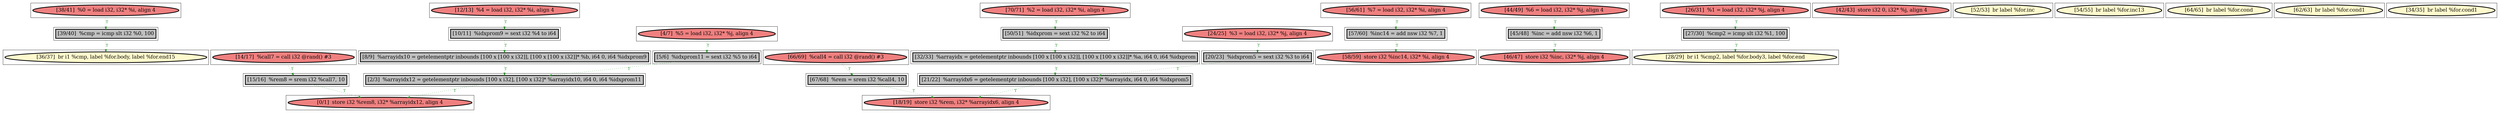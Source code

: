 
digraph G {



node1442->node1437 [style=dotted,color=forestgreen,label="T",fontcolor=forestgreen ]
node1420->node1424 [style=dotted,color=forestgreen,label="T",fontcolor=forestgreen ]
node1422->node1443 [style=dotted,color=forestgreen,label="T",fontcolor=forestgreen ]
node1443->node1421 [style=dotted,color=forestgreen,label="T",fontcolor=forestgreen ]
node1446->node1448 [style=dotted,color=forestgreen,label="T",fontcolor=forestgreen ]
node1417->node1415 [style=dotted,color=forestgreen,label="T",fontcolor=forestgreen ]
node1433->node1445 [style=dotted,color=forestgreen,label="T",fontcolor=forestgreen ]
node1447->node1449 [style=dotted,color=forestgreen,label="T",fontcolor=forestgreen ]
node1418->node1417 [style=dotted,color=forestgreen,label="T",fontcolor=forestgreen ]
node1434->node1421 [style=dotted,color=forestgreen,label="T",fontcolor=forestgreen ]
node1438->node1447 [style=dotted,color=forestgreen,label="T",fontcolor=forestgreen ]
node1436->node1415 [style=dotted,color=forestgreen,label="T",fontcolor=forestgreen ]
node1423->node1422 [style=dotted,color=forestgreen,label="T",fontcolor=forestgreen ]
node1430->node1446 [style=dotted,color=forestgreen,label="T",fontcolor=forestgreen ]
node1444->node1425 [style=dotted,color=forestgreen,label="T",fontcolor=forestgreen ]
node1426->node1444 [style=dotted,color=forestgreen,label="T",fontcolor=forestgreen ]
node1445->node1427 [style=dotted,color=forestgreen,label="T",fontcolor=forestgreen ]
node1415->node1414 [style=dotted,color=forestgreen,label="T",fontcolor=forestgreen ]
node1437->node1429 [style=dotted,color=forestgreen,label="T",fontcolor=forestgreen ]
node1427->node1443 [style=dotted,color=forestgreen,label="T",fontcolor=forestgreen ]
node1424->node1414 [style=dotted,color=forestgreen,label="T",fontcolor=forestgreen ]
node1435->node1434 [style=dotted,color=forestgreen,label="T",fontcolor=forestgreen ]
node1419->node1418 [style=dotted,color=forestgreen,label="T",fontcolor=forestgreen ]
node1416->node1436 [style=dotted,color=forestgreen,label="T",fontcolor=forestgreen ]


subgraph cluster33 {


node1447 [penwidth=3.0,fontsize=20,fillcolor=grey,label="[45/48]  %inc = add nsw i32 %6, 1",shape=rectangle,style=filled ]



}

subgraph cluster27 {


node1441 [penwidth=3.0,fontsize=20,fillcolor=lightcoral,label="[42/43]  store i32 0, i32* %j, align 4",shape=ellipse,style=filled ]



}

subgraph cluster28 {


node1442 [penwidth=3.0,fontsize=20,fillcolor=lightcoral,label="[38/41]  %0 = load i32, i32* %i, align 4",shape=ellipse,style=filled ]



}

subgraph cluster26 {


node1440 [penwidth=3.0,fontsize=20,fillcolor=lemonchiffon,label="[52/53]  br label %for.inc",shape=ellipse,style=filled ]



}

subgraph cluster29 {


node1443 [penwidth=3.0,fontsize=20,fillcolor=grey,label="[21/22]  %arrayidx6 = getelementptr inbounds [100 x i32], [100 x i32]* %arrayidx, i64 0, i64 %idxprom5",shape=rectangle,style=filled ]



}

subgraph cluster25 {


node1439 [penwidth=3.0,fontsize=20,fillcolor=lemonchiffon,label="[54/55]  br label %for.inc13",shape=ellipse,style=filled ]



}

subgraph cluster24 {


node1438 [penwidth=3.0,fontsize=20,fillcolor=lightcoral,label="[44/49]  %6 = load i32, i32* %j, align 4",shape=ellipse,style=filled ]



}

subgraph cluster22 {


node1436 [penwidth=3.0,fontsize=20,fillcolor=grey,label="[5/6]  %idxprom11 = sext i32 %5 to i64",shape=rectangle,style=filled ]



}

subgraph cluster20 {


node1434 [penwidth=3.0,fontsize=20,fillcolor=grey,label="[67/68]  %rem = srem i32 %call4, 10",shape=rectangle,style=filled ]



}

subgraph cluster18 {


node1432 [penwidth=3.0,fontsize=20,fillcolor=lemonchiffon,label="[64/65]  br label %for.cond",shape=ellipse,style=filled ]



}

subgraph cluster34 {


node1448 [penwidth=3.0,fontsize=20,fillcolor=lightcoral,label="[58/59]  store i32 %inc14, i32* %i, align 4",shape=ellipse,style=filled ]



}

subgraph cluster16 {


node1430 [penwidth=3.0,fontsize=20,fillcolor=lightcoral,label="[56/61]  %7 = load i32, i32* %i, align 4",shape=ellipse,style=filled ]



}

subgraph cluster17 {


node1431 [penwidth=3.0,fontsize=20,fillcolor=lemonchiffon,label="[62/63]  br label %for.cond1",shape=ellipse,style=filled ]



}

subgraph cluster4 {


node1418 [penwidth=3.0,fontsize=20,fillcolor=grey,label="[10/11]  %idxprom9 = sext i32 %4 to i64",shape=rectangle,style=filled ]



}

subgraph cluster3 {


node1417 [penwidth=3.0,fontsize=20,fillcolor=grey,label="[8/9]  %arrayidx10 = getelementptr inbounds [100 x [100 x i32]], [100 x [100 x i32]]* %b, i64 0, i64 %idxprom9",shape=rectangle,style=filled ]



}

subgraph cluster2 {


node1416 [penwidth=3.0,fontsize=20,fillcolor=lightcoral,label="[4/7]  %5 = load i32, i32* %j, align 4",shape=ellipse,style=filled ]



}

subgraph cluster1 {


node1415 [penwidth=3.0,fontsize=20,fillcolor=grey,label="[2/3]  %arrayidx12 = getelementptr inbounds [100 x i32], [100 x i32]* %arrayidx10, i64 0, i64 %idxprom11",shape=rectangle,style=filled ]



}

subgraph cluster12 {


node1426 [penwidth=3.0,fontsize=20,fillcolor=lightcoral,label="[26/31]  %1 = load i32, i32* %j, align 4",shape=ellipse,style=filled ]



}

subgraph cluster32 {


node1446 [penwidth=3.0,fontsize=20,fillcolor=grey,label="[57/60]  %inc14 = add nsw i32 %7, 1",shape=rectangle,style=filled ]



}

subgraph cluster5 {


node1419 [penwidth=3.0,fontsize=20,fillcolor=lightcoral,label="[12/13]  %4 = load i32, i32* %i, align 4",shape=ellipse,style=filled ]



}

subgraph cluster0 {


node1414 [penwidth=3.0,fontsize=20,fillcolor=lightcoral,label="[0/1]  store i32 %rem8, i32* %arrayidx12, align 4",shape=ellipse,style=filled ]



}

subgraph cluster31 {


node1445 [penwidth=3.0,fontsize=20,fillcolor=grey,label="[50/51]  %idxprom = sext i32 %2 to i64",shape=rectangle,style=filled ]



}

subgraph cluster30 {


node1444 [penwidth=3.0,fontsize=20,fillcolor=grey,label="[27/30]  %cmp2 = icmp slt i32 %1, 100",shape=rectangle,style=filled ]



}

subgraph cluster6 {


node1420 [penwidth=3.0,fontsize=20,fillcolor=lightcoral,label="[14/17]  %call7 = call i32 @rand() #3",shape=ellipse,style=filled ]



}

subgraph cluster14 {


node1428 [penwidth=3.0,fontsize=20,fillcolor=lemonchiffon,label="[34/35]  br label %for.cond1",shape=ellipse,style=filled ]



}

subgraph cluster7 {


node1421 [penwidth=3.0,fontsize=20,fillcolor=lightcoral,label="[18/19]  store i32 %rem, i32* %arrayidx6, align 4",shape=ellipse,style=filled ]



}

subgraph cluster23 {


node1437 [penwidth=3.0,fontsize=20,fillcolor=grey,label="[39/40]  %cmp = icmp slt i32 %0, 100",shape=rectangle,style=filled ]



}

subgraph cluster8 {


node1422 [penwidth=3.0,fontsize=20,fillcolor=grey,label="[20/23]  %idxprom5 = sext i32 %3 to i64",shape=rectangle,style=filled ]



}

subgraph cluster21 {


node1435 [penwidth=3.0,fontsize=20,fillcolor=lightcoral,label="[66/69]  %call4 = call i32 @rand() #3",shape=ellipse,style=filled ]



}

subgraph cluster9 {


node1423 [penwidth=3.0,fontsize=20,fillcolor=lightcoral,label="[24/25]  %3 = load i32, i32* %j, align 4",shape=ellipse,style=filled ]



}

subgraph cluster19 {


node1433 [penwidth=3.0,fontsize=20,fillcolor=lightcoral,label="[70/71]  %2 = load i32, i32* %i, align 4",shape=ellipse,style=filled ]



}

subgraph cluster10 {


node1424 [penwidth=3.0,fontsize=20,fillcolor=grey,label="[15/16]  %rem8 = srem i32 %call7, 10",shape=rectangle,style=filled ]



}

subgraph cluster11 {


node1425 [penwidth=3.0,fontsize=20,fillcolor=lemonchiffon,label="[28/29]  br i1 %cmp2, label %for.body3, label %for.end",shape=ellipse,style=filled ]



}

subgraph cluster35 {


node1449 [penwidth=3.0,fontsize=20,fillcolor=lightcoral,label="[46/47]  store i32 %inc, i32* %j, align 4",shape=ellipse,style=filled ]



}

subgraph cluster13 {


node1427 [penwidth=3.0,fontsize=20,fillcolor=grey,label="[32/33]  %arrayidx = getelementptr inbounds [100 x [100 x i32]], [100 x [100 x i32]]* %a, i64 0, i64 %idxprom",shape=rectangle,style=filled ]



}

subgraph cluster15 {


node1429 [penwidth=3.0,fontsize=20,fillcolor=lemonchiffon,label="[36/37]  br i1 %cmp, label %for.body, label %for.end15",shape=ellipse,style=filled ]



}

}
